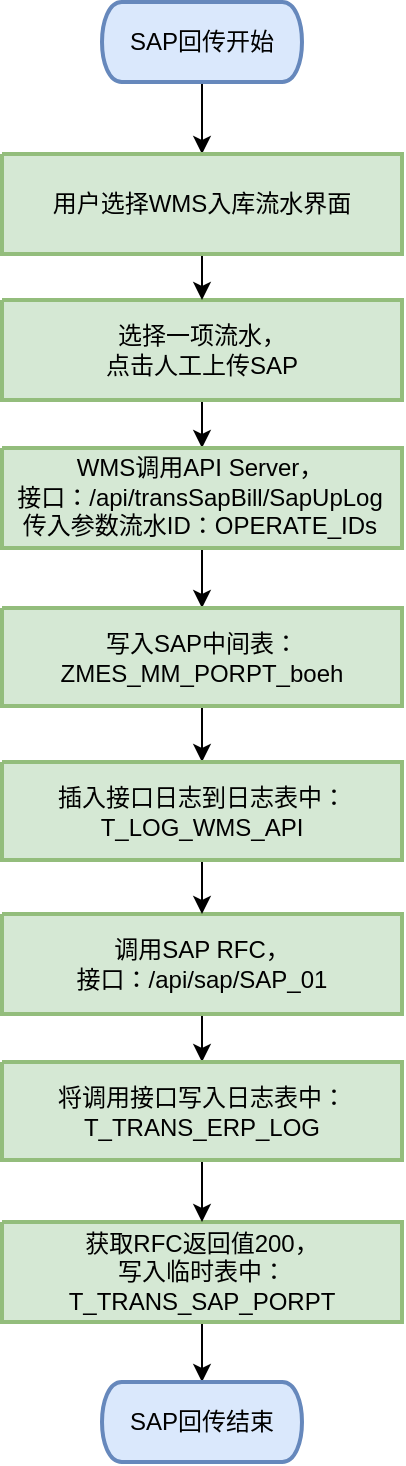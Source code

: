 <mxfile version="24.8.9">
  <diagram name="第 1 页" id="e-zxJt4wxlAHkeNJsyYx">
    <mxGraphModel dx="613" dy="846" grid="1" gridSize="10" guides="1" tooltips="1" connect="1" arrows="1" fold="1" page="1" pageScale="1" pageWidth="827" pageHeight="1169" math="0" shadow="0">
      <root>
        <mxCell id="0" />
        <mxCell id="1" parent="0" />
        <mxCell id="W710a-NeiL47UCuxfLzd-1" value="" style="edgeStyle=orthogonalEdgeStyle;rounded=0;orthogonalLoop=1;jettySize=auto;html=1;" edge="1" parent="1" source="W710a-NeiL47UCuxfLzd-2" target="W710a-NeiL47UCuxfLzd-8">
          <mxGeometry relative="1" as="geometry" />
        </mxCell>
        <UserObject label="&lt;div style=&quot;&quot;&gt;&lt;p style=&quot;text-align: center; margin: 0px; text-indent: 0px; vertical-align: middle; direction: ltr;&quot;&gt;SAP回传开始&lt;/p&gt;&lt;/div&gt;" tags="Background" id="W710a-NeiL47UCuxfLzd-2">
          <mxCell style="verticalAlign=middle;align=center;overflow=width;vsdxID=1;fillColor=#dae8fc;gradientColor=none;shape=stencil(hZJLEoIwDIZP06WdNtnAGvEejBTpiJQpRfH2UqMCLeoujy/Nn6QMs74uOsVA9M6as7rp0tUM9wxAt7Wy2k0Ww5xhVhmrTtYMbUl+V3jSWxdz9S+MVJfyJPFFIO4UEE/vQGyj2yUruITv8HGw9LKkpBTIIX3xclkgRthAPrE3hHFbXDPbMsORAjrUuYtlzhogZmA9CkZd8f8mf259MuZzVbpp6NrLfHjeKURfA/MH);strokeColor=#6688bc;strokeWidth=2;spacingTop=-3;spacingBottom=-3;spacingLeft=-3;spacingRight=-3;points=[];labelBackgroundColor=none;rounded=0;html=1;whiteSpace=wrap;fillOpacity=100;strokeOpacity=100;" vertex="1" parent="1">
            <mxGeometry x="924" y="83" width="100" height="40" as="geometry" />
          </mxCell>
        </UserObject>
        <mxCell id="W710a-NeiL47UCuxfLzd-3" style="edgeStyle=orthogonalEdgeStyle;rounded=0;orthogonalLoop=1;jettySize=auto;html=1;" edge="1" parent="1" source="W710a-NeiL47UCuxfLzd-4" target="W710a-NeiL47UCuxfLzd-10">
          <mxGeometry relative="1" as="geometry" />
        </mxCell>
        <UserObject label="&lt;div style=&quot;&quot;&gt;&lt;p style=&quot;text-align: center; margin: 0px; text-indent: 0px; vertical-align: middle; direction: ltr;&quot;&gt;选择一项流水，&lt;/p&gt;&lt;p style=&quot;text-align: center; margin: 0px; text-indent: 0px; vertical-align: middle; direction: ltr;&quot;&gt;点击&lt;span style=&quot;background-color: initial;&quot;&gt;人工上传SAP&lt;/span&gt;&lt;/p&gt;&lt;/div&gt;" tags="Background" id="W710a-NeiL47UCuxfLzd-4">
          <mxCell style="verticalAlign=middle;align=center;overflow=width;vsdxID=2;fillColor=#d5e8d4;gradientColor=none;shape=stencil(nZBRDoQgDERP03+WHsHFe5iISyOCQdT19kIaIxq//Jtp3zTpAFaTaUYNUkwx+F6v1EYD+AUpyRkdKCYFqACrzgf9C352LfuxyWRWg1/yhT/nRE5IsZWuZtCSK8CPeI0e/hF+jV7AJM4PO7KWCyr390bSiNtEtQM=);strokeColor=#93bd7c;strokeWidth=2;spacingTop=-3;spacingBottom=-3;spacingLeft=-3;spacingRight=-3;points=[];labelBackgroundColor=none;rounded=0;html=1;whiteSpace=wrap;" vertex="1" parent="1">
            <mxGeometry x="874" y="232" width="200" height="50" as="geometry" />
          </mxCell>
        </UserObject>
        <mxCell id="W710a-NeiL47UCuxfLzd-5" value="" style="edgeStyle=orthogonalEdgeStyle;rounded=0;orthogonalLoop=1;jettySize=auto;html=1;" edge="1" parent="1" source="W710a-NeiL47UCuxfLzd-6" target="W710a-NeiL47UCuxfLzd-11">
          <mxGeometry relative="1" as="geometry" />
        </mxCell>
        <UserObject label="&lt;div style=&quot;&quot;&gt;&lt;p style=&quot;font-size: 1px; text-align: center; margin: 0px; text-indent: 0px; vertical-align: middle; direction: ltr;&quot;&gt;&lt;font style=&quot;font-size:12px;font-family:0;color:#000000;direction:ltr;letter-spacing:0px;line-height:120%;opacity:1&quot;&gt;获取RFC返回值200，&lt;/font&gt;&lt;/p&gt;&lt;p style=&quot;font-size: 1px; text-align: center; margin: 0px; text-indent: 0px; vertical-align: middle; direction: ltr;&quot;&gt;&lt;font style=&quot;font-size:12px;font-family:0;color:#000000;direction:ltr;letter-spacing:0px;line-height:120%;opacity:1&quot;&gt;写入临时表中：&lt;/font&gt;&lt;/p&gt;&lt;p style=&quot;text-align: center; margin: 0px; text-indent: 0px; vertical-align: middle; direction: ltr;&quot;&gt;T_TRANS_SAP_PORPT&lt;/p&gt;&lt;/div&gt;" tags="Background" id="W710a-NeiL47UCuxfLzd-6">
          <mxCell style="verticalAlign=middle;align=center;overflow=width;vsdxID=4;fillColor=#d5e8d4;gradientColor=none;shape=stencil(nZBRDoQgDERP03+WHsHFe5iISyOCQdT19kIaIxq//Jtp3zTpAFaTaUYNUkwx+F6v1EYD+AUpyRkdKCYFqACrzgf9C352LfuxyWRWg1/yhT/nRE5IsZWuZtCSK8CPeI0e/hF+jV7AJM4PO7KWCyr390bSiNtEtQM=);strokeColor=#93bd7c;strokeWidth=2;spacingTop=-3;spacingBottom=-3;spacingLeft=-3;spacingRight=-3;points=[];labelBackgroundColor=none;rounded=0;html=1;whiteSpace=wrap;" vertex="1" parent="1">
            <mxGeometry x="874" y="693" width="200" height="50" as="geometry" />
          </mxCell>
        </UserObject>
        <mxCell id="W710a-NeiL47UCuxfLzd-7" style="edgeStyle=orthogonalEdgeStyle;rounded=0;orthogonalLoop=1;jettySize=auto;html=1;" edge="1" parent="1" source="W710a-NeiL47UCuxfLzd-8" target="W710a-NeiL47UCuxfLzd-4">
          <mxGeometry relative="1" as="geometry" />
        </mxCell>
        <UserObject label="&lt;div style=&quot;&quot;&gt;&lt;p style=&quot;text-align: center; margin: 0px; text-indent: 0px; vertical-align: middle; direction: ltr;&quot;&gt;用户选择WMS入库流水界面&lt;/p&gt;&lt;/div&gt;" tags="Background" id="W710a-NeiL47UCuxfLzd-8">
          <mxCell style="verticalAlign=middle;align=center;overflow=width;vsdxID=5;fillColor=#d5e8d4;gradientColor=none;shape=stencil(nZBRDoQgDERP03+WHsHFe5iISyOCQdT19kIaIxq//Jtp3zTpAFaTaUYNUkwx+F6v1EYD+AUpyRkdKCYFqACrzgf9C352LfuxyWRWg1/yhT/nRE5IsZWuZtCSK8CPeI0e/hF+jV7AJM4PO7KWCyr390bSiNtEtQM=);strokeColor=#93bd7c;strokeWidth=2;spacingTop=-3;spacingBottom=-3;spacingLeft=-3;spacingRight=-3;points=[];labelBackgroundColor=none;rounded=0;html=1;whiteSpace=wrap;" vertex="1" parent="1">
            <mxGeometry x="874" y="159" width="200" height="50" as="geometry" />
          </mxCell>
        </UserObject>
        <mxCell id="W710a-NeiL47UCuxfLzd-9" style="edgeStyle=orthogonalEdgeStyle;rounded=0;orthogonalLoop=1;jettySize=auto;html=1;" edge="1" parent="1" source="W710a-NeiL47UCuxfLzd-10" target="W710a-NeiL47UCuxfLzd-15">
          <mxGeometry relative="1" as="geometry" />
        </mxCell>
        <UserObject label="&lt;div style=&quot;font-size: 1px&quot;&gt;&lt;p style=&quot;text-align:center;margin-left:0;margin-right:0;margin-top:0px;margin-bottom:0px;text-indent:0;vertical-align:middle;direction:ltr;&quot;&gt;&lt;font style=&quot;font-size:12px;font-family:0;color:#000000;direction:ltr;letter-spacing:0px;line-height:120%;opacity:1&quot;&gt;WMS调用API Server，&lt;/font&gt;&lt;/p&gt;&lt;p style=&quot;text-align: center; margin: 0px; text-indent: 0px; vertical-align: middle; direction: ltr; font-size: 12px;&quot;&gt;&lt;font style=&quot;font-size:12px;font-family:0;color:#000000;direction:ltr;letter-spacing:0px;line-height:120%;opacity:1&quot;&gt;接口&lt;/font&gt;&lt;span style=&quot;font-size: 12px; letter-spacing: 0px; background-color: initial;&quot;&gt;：&lt;/span&gt;/api/transSapBill/SapUpLog&lt;/p&gt;&lt;p style=&quot;text-align: center; margin: 0px; text-indent: 0px; vertical-align: middle; direction: ltr; font-size: 12px;&quot;&gt;传入参数流水ID：OPERATE_IDs&lt;/p&gt;&lt;p style=&quot;text-align:center;margin-left:0;margin-right:0;margin-top:0px;margin-bottom:0px;text-indent:0;vertical-align:middle;direction:ltr;&quot;&gt;&lt;br&gt;&lt;/p&gt;&lt;/div&gt;" tags="Background" id="W710a-NeiL47UCuxfLzd-10">
          <mxCell style="verticalAlign=middle;align=center;overflow=width;vsdxID=6;fillColor=#d5e8d4;gradientColor=none;shape=stencil(nZBRDoQgDERP03+WHsHFe5iISyOCQdT19kIaIxq//Jtp3zTpAFaTaUYNUkwx+F6v1EYD+AUpyRkdKCYFqACrzgf9C352LfuxyWRWg1/yhT/nRE5IsZWuZtCSK8CPeI0e/hF+jV7AJM4PO7KWCyr390bSiNtEtQM=);strokeColor=#93bd7c;strokeWidth=2;spacingTop=-3;spacingBottom=-3;spacingLeft=-3;spacingRight=-3;points=[];labelBackgroundColor=none;rounded=0;html=1;" vertex="1" parent="1">
            <mxGeometry x="874" y="306" width="200" height="50" as="geometry" />
          </mxCell>
        </UserObject>
        <UserObject label="&lt;div style=&quot;font-size: 1px&quot;&gt;&lt;p style=&quot;text-align:center;margin-left:0;margin-right:0;margin-top:0px;margin-bottom:0px;text-indent:0;vertical-align:middle;direction:ltr;&quot;&gt;&lt;font style=&quot;font-size:12px;font-family:0;color:#000000;direction:ltr;letter-spacing:0px;line-height:120%;opacity:1&quot;&gt;SAP回传结束&lt;/font&gt;&lt;/p&gt;&lt;/div&gt;" tags="Background" id="W710a-NeiL47UCuxfLzd-11">
          <mxCell style="verticalAlign=middle;align=center;overflow=width;vsdxID=14;fillColor=#dae8fc;gradientColor=none;shape=stencil(hZJLEoIwDIZP06WdNtnAGvEejBTpiJQpRfH2UqMCLeoujy/Nn6QMs74uOsVA9M6as7rp0tUM9wxAt7Wy2k0Ww5xhVhmrTtYMbUl+V3jSWxdz9S+MVJfyJPFFIO4UEE/vQGyj2yUruITv8HGw9LKkpBTIIX3xclkgRthAPrE3hHFbXDPbMsORAjrUuYtlzhogZmA9CkZd8f8mf259MuZzVbpp6NrLfHjeKURfA/MH);strokeColor=#6688bc;strokeWidth=2;spacingTop=-3;spacingBottom=-3;spacingLeft=-3;spacingRight=-3;points=[];labelBackgroundColor=none;rounded=0;html=1;whiteSpace=wrap;" vertex="1" parent="1">
            <mxGeometry x="924" y="773" width="100" height="40" as="geometry" />
          </mxCell>
        </UserObject>
        <mxCell id="W710a-NeiL47UCuxfLzd-12" style="edgeStyle=orthogonalEdgeStyle;rounded=0;orthogonalLoop=1;jettySize=auto;html=1;" edge="1" parent="1" source="W710a-NeiL47UCuxfLzd-13" target="W710a-NeiL47UCuxfLzd-19">
          <mxGeometry relative="1" as="geometry" />
        </mxCell>
        <UserObject label="调用SAP RFC，&lt;br&gt;接口：/api/sap/SAP_01" tags="Background" id="W710a-NeiL47UCuxfLzd-13">
          <mxCell style="verticalAlign=middle;align=center;overflow=width;vsdxID=15;fillColor=#d5e8d4;gradientColor=none;shape=stencil(nZBRDoQgDERP03+WHsHFe5iISyOCQdT19kIaIxq//Jtp3zTpAFaTaUYNUkwx+F6v1EYD+AUpyRkdKCYFqACrzgf9C352LfuxyWRWg1/yhT/nRE5IsZWuZtCSK8CPeI0e/hF+jV7AJM4PO7KWCyr390bSiNtEtQM=);strokeColor=#93bd7c;strokeWidth=2;spacingTop=-3;spacingBottom=-3;spacingLeft=-3;spacingRight=-3;points=[];labelBackgroundColor=none;rounded=0;html=1;whiteSpace=wrap;" vertex="1" parent="1">
            <mxGeometry x="874" y="539" width="200" height="50" as="geometry" />
          </mxCell>
        </UserObject>
        <mxCell id="W710a-NeiL47UCuxfLzd-14" style="edgeStyle=orthogonalEdgeStyle;rounded=0;orthogonalLoop=1;jettySize=auto;html=1;" edge="1" parent="1" source="W710a-NeiL47UCuxfLzd-15" target="W710a-NeiL47UCuxfLzd-17">
          <mxGeometry relative="1" as="geometry" />
        </mxCell>
        <UserObject label="&lt;div style=&quot;&quot;&gt;&lt;p style=&quot;text-align: center; margin: 0px; text-indent: 0px; vertical-align: middle; direction: ltr;&quot;&gt;写入SAP中间表：&lt;/p&gt;&lt;p style=&quot;text-align: center; margin: 0px; text-indent: 0px; vertical-align: middle; direction: ltr;&quot;&gt;ZMES_MM_PORPT_boeh&lt;/p&gt;&lt;/div&gt;" tags="Background" id="W710a-NeiL47UCuxfLzd-15">
          <mxCell style="verticalAlign=middle;align=center;overflow=width;vsdxID=7;fillColor=#d5e8d4;gradientColor=none;shape=stencil(nZBRDoQgDERP03+WHsHFe5iISyOCQdT19kIaIxq//Jtp3zTpAFaTaUYNUkwx+F6v1EYD+AUpyRkdKCYFqACrzgf9C352LfuxyWRWg1/yhT/nRE5IsZWuZtCSK8CPeI0e/hF+jV7AJM4PO7KWCyr390bSiNtEtQM=);strokeColor=#93bd7c;strokeWidth=2;spacingTop=-3;spacingBottom=-3;spacingLeft=-3;spacingRight=-3;points=[];labelBackgroundColor=none;rounded=0;html=1;whiteSpace=wrap;" vertex="1" parent="1">
            <mxGeometry x="874" y="386" width="200" height="49" as="geometry" />
          </mxCell>
        </UserObject>
        <mxCell id="W710a-NeiL47UCuxfLzd-16" value="" style="edgeStyle=orthogonalEdgeStyle;rounded=0;orthogonalLoop=1;jettySize=auto;html=1;" edge="1" parent="1" source="W710a-NeiL47UCuxfLzd-17" target="W710a-NeiL47UCuxfLzd-13">
          <mxGeometry relative="1" as="geometry" />
        </mxCell>
        <UserObject label="&lt;div style=&quot;&quot;&gt;&lt;p style=&quot;text-align: center; margin: 0px; text-indent: 0px; vertical-align: middle; direction: ltr;&quot;&gt;插入接口日志到日志表中：&lt;/p&gt;&lt;p style=&quot;text-align: center; margin: 0px; text-indent: 0px; vertical-align: middle; direction: ltr;&quot;&gt;T_LOG_WMS_API&lt;/p&gt;&lt;/div&gt;" tags="Background" id="W710a-NeiL47UCuxfLzd-17">
          <mxCell style="verticalAlign=middle;align=center;overflow=width;vsdxID=7;fillColor=#d5e8d4;gradientColor=none;shape=stencil(nZBRDoQgDERP03+WHsHFe5iISyOCQdT19kIaIxq//Jtp3zTpAFaTaUYNUkwx+F6v1EYD+AUpyRkdKCYFqACrzgf9C352LfuxyWRWg1/yhT/nRE5IsZWuZtCSK8CPeI0e/hF+jV7AJM4PO7KWCyr390bSiNtEtQM=);strokeColor=#93bd7c;strokeWidth=2;spacingTop=-3;spacingBottom=-3;spacingLeft=-3;spacingRight=-3;points=[];labelBackgroundColor=none;rounded=0;html=1;whiteSpace=wrap;" vertex="1" parent="1">
            <mxGeometry x="874" y="463" width="200" height="49" as="geometry" />
          </mxCell>
        </UserObject>
        <mxCell id="W710a-NeiL47UCuxfLzd-18" style="edgeStyle=orthogonalEdgeStyle;rounded=0;orthogonalLoop=1;jettySize=auto;html=1;" edge="1" parent="1" source="W710a-NeiL47UCuxfLzd-19" target="W710a-NeiL47UCuxfLzd-6">
          <mxGeometry relative="1" as="geometry" />
        </mxCell>
        <UserObject label="&lt;div style=&quot;&quot;&gt;&lt;p style=&quot;text-align: center; margin: 0px; text-indent: 0px; vertical-align: middle; direction: ltr;&quot;&gt;将调用接口写入日志表中：&lt;/p&gt;&lt;p style=&quot;text-align: center; margin: 0px; text-indent: 0px; vertical-align: middle; direction: ltr;&quot;&gt;T_TRANS_ERP_LOG&lt;/p&gt;&lt;/div&gt;" tags="Background" id="W710a-NeiL47UCuxfLzd-19">
          <mxCell style="verticalAlign=middle;align=center;overflow=width;vsdxID=7;fillColor=#d5e8d4;gradientColor=none;shape=stencil(nZBRDoQgDERP03+WHsHFe5iISyOCQdT19kIaIxq//Jtp3zTpAFaTaUYNUkwx+F6v1EYD+AUpyRkdKCYFqACrzgf9C352LfuxyWRWg1/yhT/nRE5IsZWuZtCSK8CPeI0e/hF+jV7AJM4PO7KWCyr390bSiNtEtQM=);strokeColor=#93bd7c;strokeWidth=2;spacingTop=-3;spacingBottom=-3;spacingLeft=-3;spacingRight=-3;points=[];labelBackgroundColor=none;rounded=0;html=1;whiteSpace=wrap;" vertex="1" parent="1">
            <mxGeometry x="874" y="613" width="200" height="49" as="geometry" />
          </mxCell>
        </UserObject>
      </root>
    </mxGraphModel>
  </diagram>
</mxfile>
